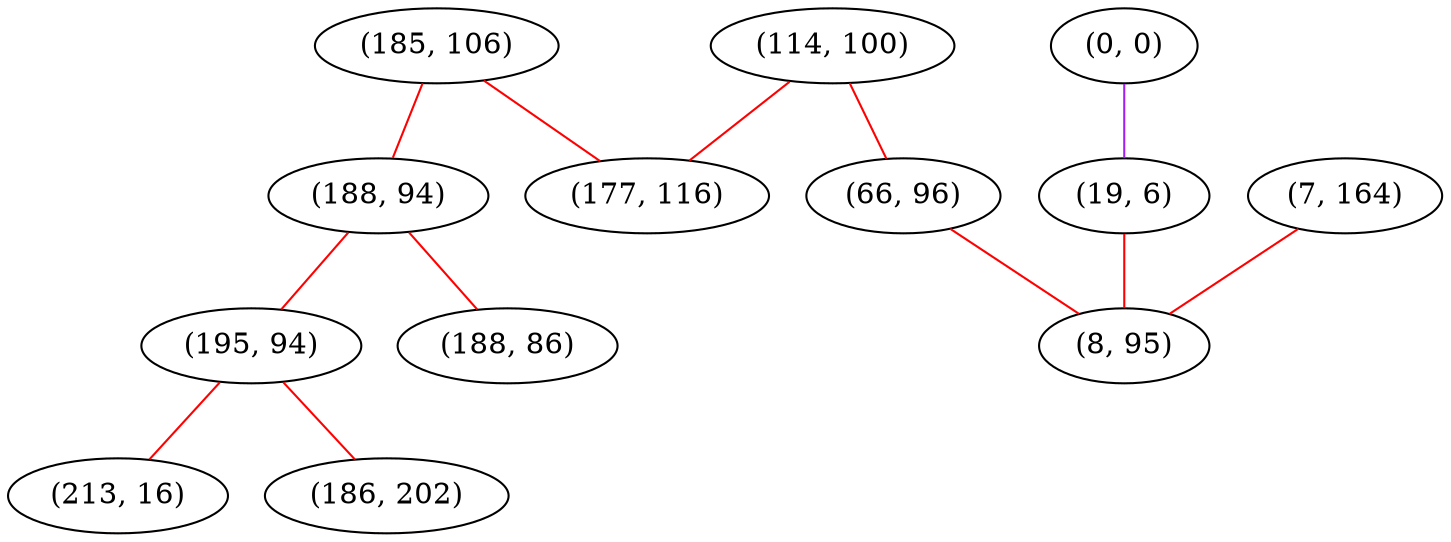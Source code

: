 graph "" {
"(185, 106)";
"(0, 0)";
"(188, 94)";
"(19, 6)";
"(195, 94)";
"(114, 100)";
"(177, 116)";
"(188, 86)";
"(7, 164)";
"(66, 96)";
"(8, 95)";
"(213, 16)";
"(186, 202)";
"(185, 106)" -- "(188, 94)"  [color=red, key=0, weight=1];
"(185, 106)" -- "(177, 116)"  [color=red, key=0, weight=1];
"(0, 0)" -- "(19, 6)"  [color=purple, key=0, weight=4];
"(188, 94)" -- "(188, 86)"  [color=red, key=0, weight=1];
"(188, 94)" -- "(195, 94)"  [color=red, key=0, weight=1];
"(19, 6)" -- "(8, 95)"  [color=red, key=0, weight=1];
"(195, 94)" -- "(213, 16)"  [color=red, key=0, weight=1];
"(195, 94)" -- "(186, 202)"  [color=red, key=0, weight=1];
"(114, 100)" -- "(66, 96)"  [color=red, key=0, weight=1];
"(114, 100)" -- "(177, 116)"  [color=red, key=0, weight=1];
"(7, 164)" -- "(8, 95)"  [color=red, key=0, weight=1];
"(66, 96)" -- "(8, 95)"  [color=red, key=0, weight=1];
}
